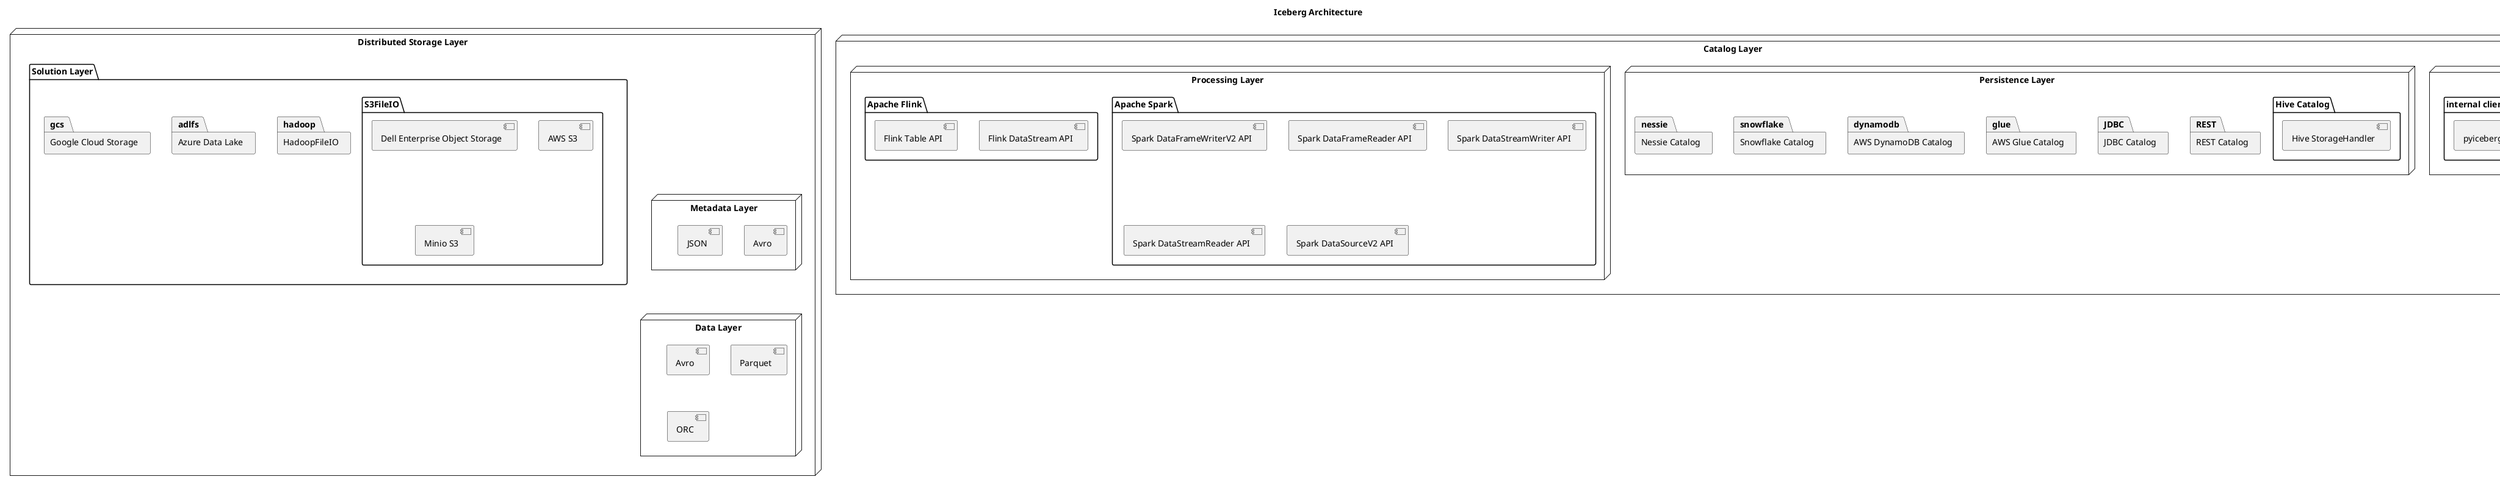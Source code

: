 @startuml
skinparam monochrome true
skinparam componentStyle uml2


title Iceberg Architecture

top to bottom direction

node "Distributed Storage Layer" as storage {

    top to bottom direction
    package "Solution Layer" as solution {
        package "HadoopFileIO" as hadoop {
        }

        package "S3FileIO" as s3 {
            component "Dell Enterprise Object Storage" as dell
            component "AWS S3" as awss3
            component "Minio S3" as minios3
        }

        package "Azure Data Lake" as adlfs {
        }

        package "Google Cloud Storage" as gcs {
        }
    }
    node "Data Layer"  as data {
        component [Avro]
        component [Parquet]
        component [ORC]
    }

    node "Metadata Layer" as metadata {
        component [Avro] as avro
        component [JSON]
    }
    solution -[hidden]-> metadata
    metadata -[hidden]-> data
}

node "Catalog Layer" as catalog {
    left to right direction
    node "API Layer" as api {
        top to bottom direction
        package "internal clients" as clients {
            component [Java API] as java
            component [pyiceberg] as python
        }
    }
    node "Persistence Layer" as persistence {
        top to bottom direction
        package "REST Catalog" as REST {
        }
        package "JDBC Catalog" as JDBC {
        }
        package "Hive Catalog" as hive {
        }
        package "Spark Catalog" as hive {
        }
        package "AWS Glue Catalog" as glue {
        }
        package "AWS DynamoDB Catalog" as dynamodb {
        }
        package "Snowflake Catalog" as snowflake {
        }
        package "Nessie Catalog" as nessie {
        }
    }
    node "Processing Layer" as processing {
        top to bottom direction
        package "Apache Spark" as spark {
            component [Spark DataFrameWriterV2 API]
            component [Spark DataFrameReader API]
            component [Spark DataStreamWriter API]
            component [Spark DataStreamReader API]
            component [Spark DataSourceV2 API]
        }
        package "Apache Flink" as flink {
            component [Flink DataStream API]
            component [Flink Table API]
        }
        package "Apache Hive" as hive {
            component [Hive StorageHandler]
        }
    }
}

@enduml
